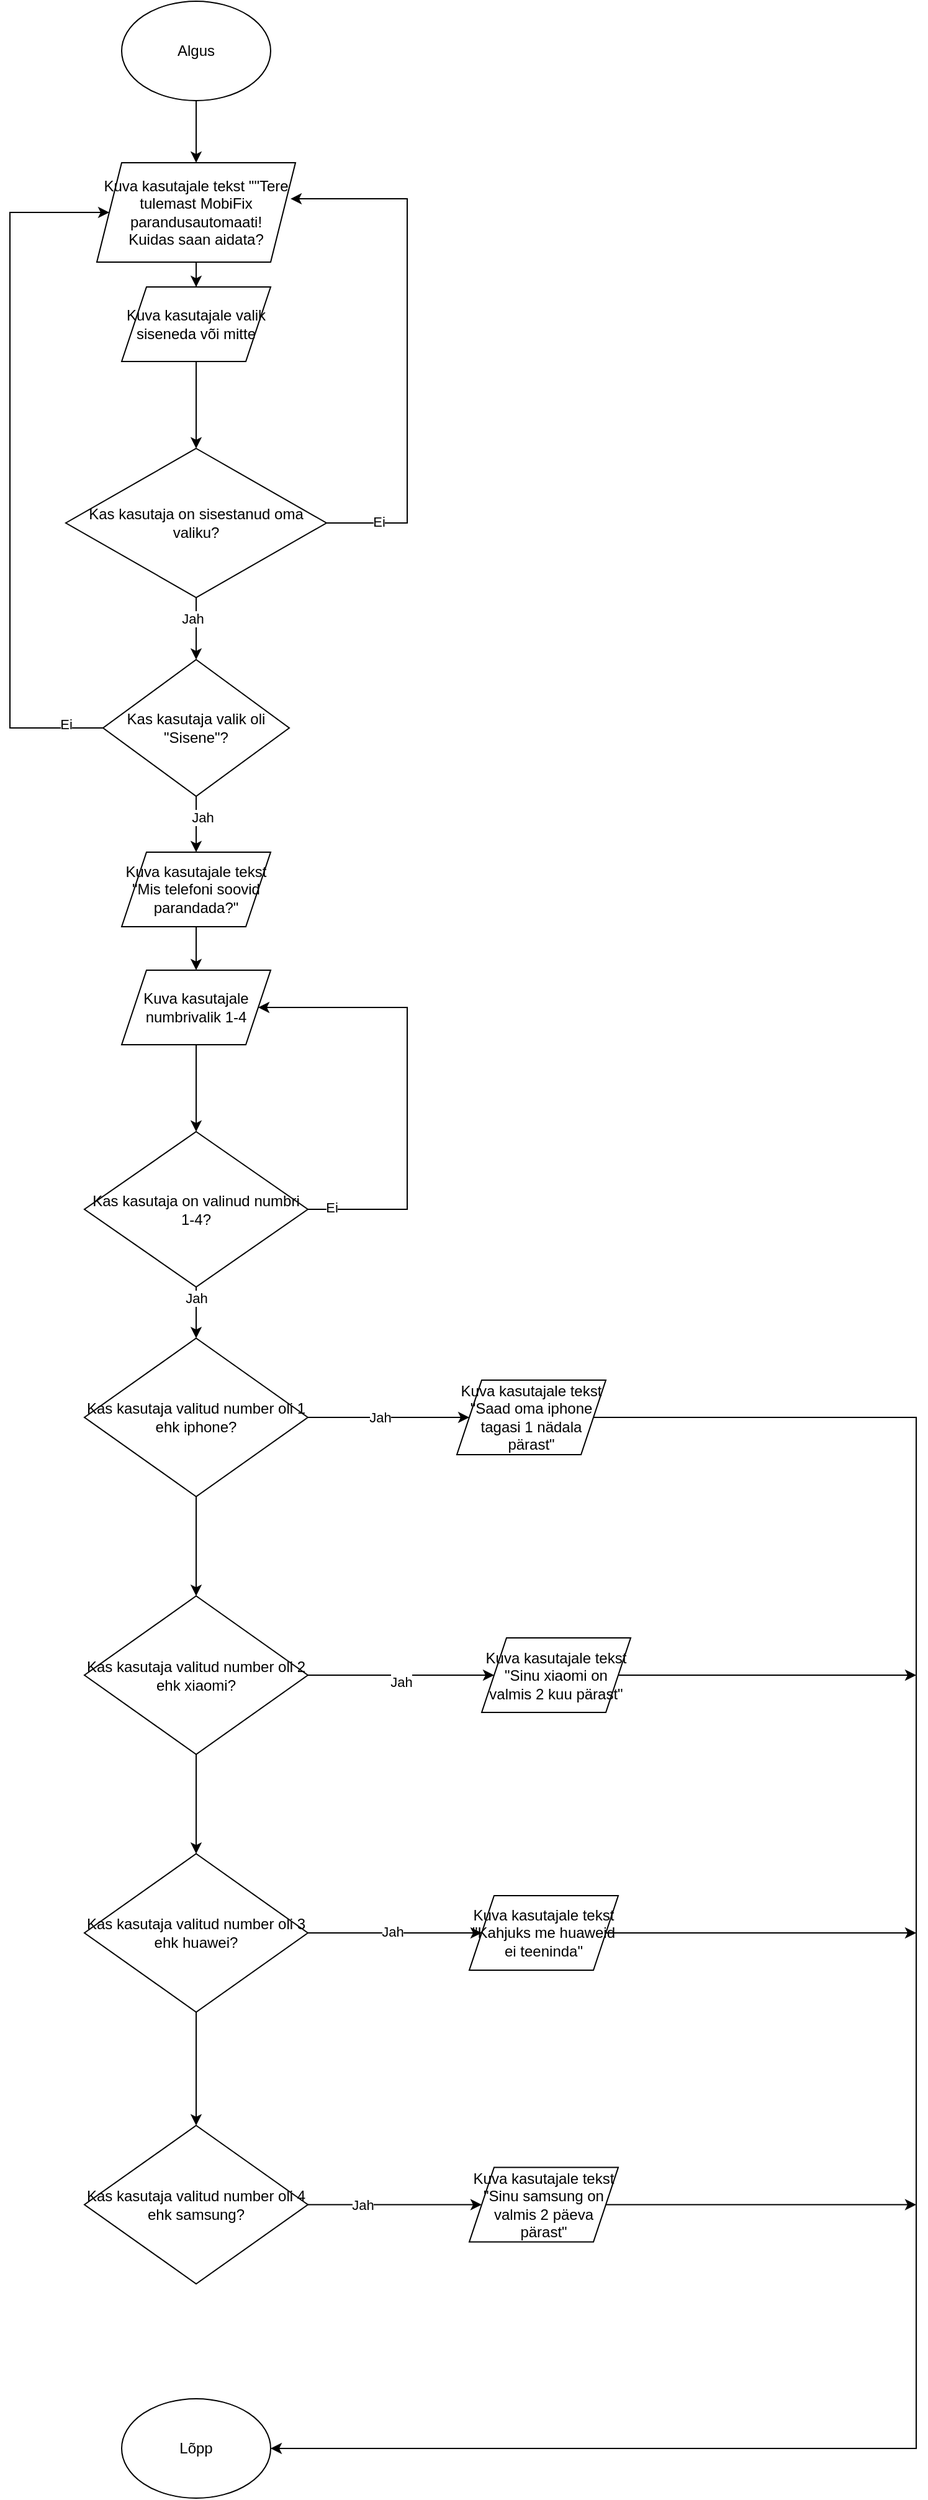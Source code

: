 <mxfile version="28.2.5">
  <diagram id="C5RBs43oDa-KdzZeNtuy" name="Page-1">
    <mxGraphModel dx="784" dy="1192" grid="1" gridSize="10" guides="1" tooltips="1" connect="1" arrows="1" fold="1" page="1" pageScale="1" pageWidth="827" pageHeight="1169" math="0" shadow="0">
      <root>
        <mxCell id="WIyWlLk6GJQsqaUBKTNV-0" />
        <mxCell id="WIyWlLk6GJQsqaUBKTNV-1" parent="WIyWlLk6GJQsqaUBKTNV-0" />
        <mxCell id="yFWr5r5O4Ta9GDU30OVd-38" style="edgeStyle=orthogonalEdgeStyle;rounded=0;orthogonalLoop=1;jettySize=auto;html=1;entryX=0.5;entryY=0;entryDx=0;entryDy=0;" parent="WIyWlLk6GJQsqaUBKTNV-1" target="yFWr5r5O4Ta9GDU30OVd-37" edge="1">
          <mxGeometry relative="1" as="geometry">
            <Array as="points">
              <mxPoint x="100" y="1045" />
              <mxPoint x="100" y="2250" />
            </Array>
            <mxPoint x="295" y="1045" as="sourcePoint" />
          </mxGeometry>
        </mxCell>
        <mxCell id="yFWr5r5O4Ta9GDU30OVd-33" style="edgeStyle=orthogonalEdgeStyle;rounded=0;orthogonalLoop=1;jettySize=auto;html=1;entryX=0.982;entryY=0.445;entryDx=0;entryDy=0;entryPerimeter=0;" parent="WIyWlLk6GJQsqaUBKTNV-1" source="yFWr5r5O4Ta9GDU30OVd-30" edge="1">
          <mxGeometry relative="1" as="geometry">
            <Array as="points">
              <mxPoint x="610" y="2149" />
              <mxPoint x="610" y="1039" />
            </Array>
            <mxPoint x="461.94" y="1038.95" as="targetPoint" />
          </mxGeometry>
        </mxCell>
        <mxCell id="LUB-QtZCNcjHioPMAko--2" value="" style="edgeStyle=orthogonalEdgeStyle;rounded=0;orthogonalLoop=1;jettySize=auto;html=1;" edge="1" parent="WIyWlLk6GJQsqaUBKTNV-1" source="LUB-QtZCNcjHioPMAko--0" target="LUB-QtZCNcjHioPMAko--1">
          <mxGeometry relative="1" as="geometry" />
        </mxCell>
        <mxCell id="LUB-QtZCNcjHioPMAko--0" value="Algus" style="ellipse;whiteSpace=wrap;html=1;" vertex="1" parent="WIyWlLk6GJQsqaUBKTNV-1">
          <mxGeometry x="320" y="60" width="120" height="80" as="geometry" />
        </mxCell>
        <mxCell id="LUB-QtZCNcjHioPMAko--49" value="" style="edgeStyle=orthogonalEdgeStyle;rounded=0;orthogonalLoop=1;jettySize=auto;html=1;" edge="1" parent="WIyWlLk6GJQsqaUBKTNV-1" source="LUB-QtZCNcjHioPMAko--1" target="LUB-QtZCNcjHioPMAko--48">
          <mxGeometry relative="1" as="geometry" />
        </mxCell>
        <mxCell id="LUB-QtZCNcjHioPMAko--1" value="Kuva kasutajale tekst &quot;&quot;Tere tulemast MobiFix parandusautomaati!&lt;div&gt;Kuidas saan aidata?&lt;/div&gt;" style="shape=parallelogram;perimeter=parallelogramPerimeter;whiteSpace=wrap;html=1;fixedSize=1;" vertex="1" parent="WIyWlLk6GJQsqaUBKTNV-1">
          <mxGeometry x="300" y="190" width="160" height="80" as="geometry" />
        </mxCell>
        <mxCell id="LUB-QtZCNcjHioPMAko--10" value="" style="edgeStyle=orthogonalEdgeStyle;rounded=0;orthogonalLoop=1;jettySize=auto;html=1;" edge="1" parent="WIyWlLk6GJQsqaUBKTNV-1" source="LUB-QtZCNcjHioPMAko--5" target="LUB-QtZCNcjHioPMAko--9">
          <mxGeometry relative="1" as="geometry" />
        </mxCell>
        <mxCell id="LUB-QtZCNcjHioPMAko--11" value="Jah" style="edgeLabel;html=1;align=center;verticalAlign=middle;resizable=0;points=[];" vertex="1" connectable="0" parent="LUB-QtZCNcjHioPMAko--10">
          <mxGeometry x="-0.34" y="-3" relative="1" as="geometry">
            <mxPoint as="offset" />
          </mxGeometry>
        </mxCell>
        <mxCell id="LUB-QtZCNcjHioPMAko--5" value="Kas kasutaja on sisestanud oma valiku?" style="rhombus;whiteSpace=wrap;html=1;" vertex="1" parent="WIyWlLk6GJQsqaUBKTNV-1">
          <mxGeometry x="275" y="420" width="210" height="120" as="geometry" />
        </mxCell>
        <mxCell id="LUB-QtZCNcjHioPMAko--7" style="edgeStyle=orthogonalEdgeStyle;rounded=0;orthogonalLoop=1;jettySize=auto;html=1;entryX=0.975;entryY=0.363;entryDx=0;entryDy=0;entryPerimeter=0;" edge="1" parent="WIyWlLk6GJQsqaUBKTNV-1" source="LUB-QtZCNcjHioPMAko--5" target="LUB-QtZCNcjHioPMAko--1">
          <mxGeometry relative="1" as="geometry">
            <Array as="points">
              <mxPoint x="550" y="480" />
              <mxPoint x="550" y="219" />
            </Array>
          </mxGeometry>
        </mxCell>
        <mxCell id="LUB-QtZCNcjHioPMAko--8" value="Ei" style="edgeLabel;html=1;align=center;verticalAlign=middle;resizable=0;points=[];" vertex="1" connectable="0" parent="LUB-QtZCNcjHioPMAko--7">
          <mxGeometry x="-0.8" y="1" relative="1" as="geometry">
            <mxPoint as="offset" />
          </mxGeometry>
        </mxCell>
        <mxCell id="LUB-QtZCNcjHioPMAko--12" style="edgeStyle=orthogonalEdgeStyle;rounded=0;orthogonalLoop=1;jettySize=auto;html=1;entryX=0;entryY=0.5;entryDx=0;entryDy=0;" edge="1" parent="WIyWlLk6GJQsqaUBKTNV-1" source="LUB-QtZCNcjHioPMAko--9" target="LUB-QtZCNcjHioPMAko--1">
          <mxGeometry relative="1" as="geometry">
            <Array as="points">
              <mxPoint x="230" y="645" />
              <mxPoint x="230" y="230" />
            </Array>
          </mxGeometry>
        </mxCell>
        <mxCell id="LUB-QtZCNcjHioPMAko--13" value="Ei" style="edgeLabel;html=1;align=center;verticalAlign=middle;resizable=0;points=[];" vertex="1" connectable="0" parent="LUB-QtZCNcjHioPMAko--12">
          <mxGeometry x="-0.894" y="-3" relative="1" as="geometry">
            <mxPoint as="offset" />
          </mxGeometry>
        </mxCell>
        <mxCell id="LUB-QtZCNcjHioPMAko--15" value="" style="edgeStyle=orthogonalEdgeStyle;rounded=0;orthogonalLoop=1;jettySize=auto;html=1;" edge="1" parent="WIyWlLk6GJQsqaUBKTNV-1" source="LUB-QtZCNcjHioPMAko--9" target="LUB-QtZCNcjHioPMAko--14">
          <mxGeometry relative="1" as="geometry" />
        </mxCell>
        <mxCell id="LUB-QtZCNcjHioPMAko--51" value="Jah" style="edgeLabel;html=1;align=center;verticalAlign=middle;resizable=0;points=[];" vertex="1" connectable="0" parent="LUB-QtZCNcjHioPMAko--15">
          <mxGeometry x="-0.244" y="5" relative="1" as="geometry">
            <mxPoint as="offset" />
          </mxGeometry>
        </mxCell>
        <mxCell id="LUB-QtZCNcjHioPMAko--9" value="Kas kasutaja valik oli &quot;Sisene&quot;?" style="rhombus;whiteSpace=wrap;html=1;" vertex="1" parent="WIyWlLk6GJQsqaUBKTNV-1">
          <mxGeometry x="305" y="590" width="150" height="110" as="geometry" />
        </mxCell>
        <mxCell id="LUB-QtZCNcjHioPMAko--60" value="" style="edgeStyle=orthogonalEdgeStyle;rounded=0;orthogonalLoop=1;jettySize=auto;html=1;" edge="1" parent="WIyWlLk6GJQsqaUBKTNV-1" source="LUB-QtZCNcjHioPMAko--14" target="LUB-QtZCNcjHioPMAko--57">
          <mxGeometry relative="1" as="geometry" />
        </mxCell>
        <mxCell id="LUB-QtZCNcjHioPMAko--14" value="Kuva kasutajale tekst&lt;div&gt;&quot;Mis telefoni soovid parandada?&quot;&lt;/div&gt;" style="shape=parallelogram;perimeter=parallelogramPerimeter;whiteSpace=wrap;html=1;fixedSize=1;" vertex="1" parent="WIyWlLk6GJQsqaUBKTNV-1">
          <mxGeometry x="320" y="745" width="120" height="60" as="geometry" />
        </mxCell>
        <mxCell id="LUB-QtZCNcjHioPMAko--21" value="" style="edgeStyle=orthogonalEdgeStyle;rounded=0;orthogonalLoop=1;jettySize=auto;html=1;" edge="1" parent="WIyWlLk6GJQsqaUBKTNV-1" source="LUB-QtZCNcjHioPMAko--16" target="LUB-QtZCNcjHioPMAko--20">
          <mxGeometry relative="1" as="geometry" />
        </mxCell>
        <mxCell id="LUB-QtZCNcjHioPMAko--65" value="Jah" style="edgeLabel;html=1;align=center;verticalAlign=middle;resizable=0;points=[];" vertex="1" connectable="0" parent="LUB-QtZCNcjHioPMAko--21">
          <mxGeometry x="-0.564" relative="1" as="geometry">
            <mxPoint as="offset" />
          </mxGeometry>
        </mxCell>
        <mxCell id="LUB-QtZCNcjHioPMAko--63" style="edgeStyle=orthogonalEdgeStyle;rounded=0;orthogonalLoop=1;jettySize=auto;html=1;entryX=1;entryY=0.5;entryDx=0;entryDy=0;" edge="1" parent="WIyWlLk6GJQsqaUBKTNV-1" source="LUB-QtZCNcjHioPMAko--16" target="LUB-QtZCNcjHioPMAko--57">
          <mxGeometry relative="1" as="geometry">
            <Array as="points">
              <mxPoint x="550" y="1033" />
              <mxPoint x="550" y="870" />
            </Array>
          </mxGeometry>
        </mxCell>
        <mxCell id="LUB-QtZCNcjHioPMAko--64" value="Ei" style="edgeLabel;html=1;align=center;verticalAlign=middle;resizable=0;points=[];" vertex="1" connectable="0" parent="LUB-QtZCNcjHioPMAko--63">
          <mxGeometry x="-0.895" y="3" relative="1" as="geometry">
            <mxPoint y="1" as="offset" />
          </mxGeometry>
        </mxCell>
        <mxCell id="LUB-QtZCNcjHioPMAko--16" value="Kas kasutaja on valinud numbri 1-4?" style="rhombus;whiteSpace=wrap;html=1;" vertex="1" parent="WIyWlLk6GJQsqaUBKTNV-1">
          <mxGeometry x="290" y="970" width="180" height="125" as="geometry" />
        </mxCell>
        <mxCell id="LUB-QtZCNcjHioPMAko--26" value="" style="edgeStyle=orthogonalEdgeStyle;rounded=0;orthogonalLoop=1;jettySize=auto;html=1;" edge="1" parent="WIyWlLk6GJQsqaUBKTNV-1" source="LUB-QtZCNcjHioPMAko--20" target="LUB-QtZCNcjHioPMAko--25">
          <mxGeometry relative="1" as="geometry" />
        </mxCell>
        <mxCell id="LUB-QtZCNcjHioPMAko--40" value="" style="edgeStyle=orthogonalEdgeStyle;rounded=0;orthogonalLoop=1;jettySize=auto;html=1;" edge="1" parent="WIyWlLk6GJQsqaUBKTNV-1" source="LUB-QtZCNcjHioPMAko--20" target="LUB-QtZCNcjHioPMAko--22">
          <mxGeometry relative="1" as="geometry" />
        </mxCell>
        <mxCell id="LUB-QtZCNcjHioPMAko--41" value="Jah" style="edgeLabel;html=1;align=center;verticalAlign=middle;resizable=0;points=[];" vertex="1" connectable="0" parent="LUB-QtZCNcjHioPMAko--40">
          <mxGeometry x="-0.116" relative="1" as="geometry">
            <mxPoint as="offset" />
          </mxGeometry>
        </mxCell>
        <mxCell id="LUB-QtZCNcjHioPMAko--20" value="Kas kasutaja valitud number oli 1 ehk iphone?" style="rhombus;whiteSpace=wrap;html=1;" vertex="1" parent="WIyWlLk6GJQsqaUBKTNV-1">
          <mxGeometry x="290" y="1136.25" width="180" height="127.5" as="geometry" />
        </mxCell>
        <mxCell id="LUB-QtZCNcjHioPMAko--67" style="edgeStyle=orthogonalEdgeStyle;rounded=0;orthogonalLoop=1;jettySize=auto;html=1;entryX=1;entryY=0.5;entryDx=0;entryDy=0;" edge="1" parent="WIyWlLk6GJQsqaUBKTNV-1" source="LUB-QtZCNcjHioPMAko--22" target="LUB-QtZCNcjHioPMAko--47">
          <mxGeometry relative="1" as="geometry">
            <Array as="points">
              <mxPoint x="960" y="1200" />
              <mxPoint x="960" y="2030" />
            </Array>
          </mxGeometry>
        </mxCell>
        <mxCell id="LUB-QtZCNcjHioPMAko--22" value="Kuva kasutajale tekst&lt;div&gt;&quot;Saad oma iphone tagasi 1 nädala pärast&quot;&lt;/div&gt;" style="shape=parallelogram;perimeter=parallelogramPerimeter;whiteSpace=wrap;html=1;fixedSize=1;" vertex="1" parent="WIyWlLk6GJQsqaUBKTNV-1">
          <mxGeometry x="590" y="1170" width="120" height="60" as="geometry" />
        </mxCell>
        <mxCell id="LUB-QtZCNcjHioPMAko--31" value="" style="edgeStyle=orthogonalEdgeStyle;rounded=0;orthogonalLoop=1;jettySize=auto;html=1;" edge="1" parent="WIyWlLk6GJQsqaUBKTNV-1" source="LUB-QtZCNcjHioPMAko--25" target="LUB-QtZCNcjHioPMAko--30">
          <mxGeometry relative="1" as="geometry" />
        </mxCell>
        <mxCell id="LUB-QtZCNcjHioPMAko--58" style="edgeStyle=orthogonalEdgeStyle;rounded=0;orthogonalLoop=1;jettySize=auto;html=1;" edge="1" parent="WIyWlLk6GJQsqaUBKTNV-1" source="LUB-QtZCNcjHioPMAko--25" target="LUB-QtZCNcjHioPMAko--27">
          <mxGeometry relative="1" as="geometry" />
        </mxCell>
        <mxCell id="LUB-QtZCNcjHioPMAko--59" value="Jah" style="edgeLabel;html=1;align=center;verticalAlign=middle;resizable=0;points=[];" vertex="1" connectable="0" parent="LUB-QtZCNcjHioPMAko--58">
          <mxGeometry x="-0.011" y="-4" relative="1" as="geometry">
            <mxPoint x="1" y="1" as="offset" />
          </mxGeometry>
        </mxCell>
        <mxCell id="LUB-QtZCNcjHioPMAko--25" value="Kas kasutaja valitud number oli 2 ehk xiaomi?" style="rhombus;whiteSpace=wrap;html=1;" vertex="1" parent="WIyWlLk6GJQsqaUBKTNV-1">
          <mxGeometry x="290" y="1343.75" width="180" height="127.5" as="geometry" />
        </mxCell>
        <mxCell id="LUB-QtZCNcjHioPMAko--68" style="edgeStyle=orthogonalEdgeStyle;rounded=0;orthogonalLoop=1;jettySize=auto;html=1;" edge="1" parent="WIyWlLk6GJQsqaUBKTNV-1" source="LUB-QtZCNcjHioPMAko--27">
          <mxGeometry relative="1" as="geometry">
            <mxPoint x="960" y="1407.5" as="targetPoint" />
          </mxGeometry>
        </mxCell>
        <mxCell id="LUB-QtZCNcjHioPMAko--27" value="Kuva kasutajale tekst&lt;div&gt;&quot;Sinu xiaomi on valmis 2 kuu pärast&quot;&lt;/div&gt;" style="shape=parallelogram;perimeter=parallelogramPerimeter;whiteSpace=wrap;html=1;fixedSize=1;" vertex="1" parent="WIyWlLk6GJQsqaUBKTNV-1">
          <mxGeometry x="610" y="1377.5" width="120" height="60" as="geometry" />
        </mxCell>
        <mxCell id="LUB-QtZCNcjHioPMAko--36" value="" style="edgeStyle=orthogonalEdgeStyle;rounded=0;orthogonalLoop=1;jettySize=auto;html=1;" edge="1" parent="WIyWlLk6GJQsqaUBKTNV-1" source="LUB-QtZCNcjHioPMAko--30" target="LUB-QtZCNcjHioPMAko--35">
          <mxGeometry relative="1" as="geometry" />
        </mxCell>
        <mxCell id="LUB-QtZCNcjHioPMAko--45" value="" style="edgeStyle=orthogonalEdgeStyle;rounded=0;orthogonalLoop=1;jettySize=auto;html=1;" edge="1" parent="WIyWlLk6GJQsqaUBKTNV-1" source="LUB-QtZCNcjHioPMAko--30" target="LUB-QtZCNcjHioPMAko--32">
          <mxGeometry relative="1" as="geometry" />
        </mxCell>
        <mxCell id="LUB-QtZCNcjHioPMAko--46" value="Jah" style="edgeLabel;html=1;align=center;verticalAlign=middle;resizable=0;points=[];" vertex="1" connectable="0" parent="LUB-QtZCNcjHioPMAko--45">
          <mxGeometry x="-0.033" y="1" relative="1" as="geometry">
            <mxPoint as="offset" />
          </mxGeometry>
        </mxCell>
        <mxCell id="LUB-QtZCNcjHioPMAko--30" value="Kas kasutaja valitud number oli 3 ehk huawei?" style="rhombus;whiteSpace=wrap;html=1;" vertex="1" parent="WIyWlLk6GJQsqaUBKTNV-1">
          <mxGeometry x="290" y="1551.25" width="180" height="127.5" as="geometry" />
        </mxCell>
        <mxCell id="LUB-QtZCNcjHioPMAko--69" style="edgeStyle=orthogonalEdgeStyle;rounded=0;orthogonalLoop=1;jettySize=auto;html=1;" edge="1" parent="WIyWlLk6GJQsqaUBKTNV-1" source="LUB-QtZCNcjHioPMAko--32">
          <mxGeometry relative="1" as="geometry">
            <mxPoint x="960" y="1615" as="targetPoint" />
          </mxGeometry>
        </mxCell>
        <mxCell id="LUB-QtZCNcjHioPMAko--32" value="Kuva kasutajale tekst &quot;Kahjuks me huaweid ei teeninda&quot;" style="shape=parallelogram;perimeter=parallelogramPerimeter;whiteSpace=wrap;html=1;fixedSize=1;" vertex="1" parent="WIyWlLk6GJQsqaUBKTNV-1">
          <mxGeometry x="600" y="1585" width="120" height="60" as="geometry" />
        </mxCell>
        <mxCell id="LUB-QtZCNcjHioPMAko--43" value="" style="edgeStyle=orthogonalEdgeStyle;rounded=0;orthogonalLoop=1;jettySize=auto;html=1;" edge="1" parent="WIyWlLk6GJQsqaUBKTNV-1" source="LUB-QtZCNcjHioPMAko--35" target="LUB-QtZCNcjHioPMAko--42">
          <mxGeometry relative="1" as="geometry" />
        </mxCell>
        <mxCell id="LUB-QtZCNcjHioPMAko--44" value="Jah" style="edgeLabel;html=1;align=center;verticalAlign=middle;resizable=0;points=[];" vertex="1" connectable="0" parent="LUB-QtZCNcjHioPMAko--43">
          <mxGeometry x="-0.382" relative="1" as="geometry">
            <mxPoint as="offset" />
          </mxGeometry>
        </mxCell>
        <mxCell id="LUB-QtZCNcjHioPMAko--35" value="Kas kasutaja valitud number oli 4 ehk samsung?" style="rhombus;whiteSpace=wrap;html=1;" vertex="1" parent="WIyWlLk6GJQsqaUBKTNV-1">
          <mxGeometry x="290" y="1770" width="180" height="127.5" as="geometry" />
        </mxCell>
        <mxCell id="LUB-QtZCNcjHioPMAko--70" style="edgeStyle=orthogonalEdgeStyle;rounded=0;orthogonalLoop=1;jettySize=auto;html=1;" edge="1" parent="WIyWlLk6GJQsqaUBKTNV-1" source="LUB-QtZCNcjHioPMAko--42">
          <mxGeometry relative="1" as="geometry">
            <mxPoint x="960" y="1833.75" as="targetPoint" />
          </mxGeometry>
        </mxCell>
        <mxCell id="LUB-QtZCNcjHioPMAko--42" value="Kuva kasutajale tekst&lt;div&gt;&quot;Sinu samsung on valmis 2 päeva pärast&quot;&lt;/div&gt;" style="shape=parallelogram;perimeter=parallelogramPerimeter;whiteSpace=wrap;html=1;fixedSize=1;" vertex="1" parent="WIyWlLk6GJQsqaUBKTNV-1">
          <mxGeometry x="600" y="1803.75" width="120" height="60" as="geometry" />
        </mxCell>
        <mxCell id="LUB-QtZCNcjHioPMAko--47" value="Lõpp" style="ellipse;whiteSpace=wrap;html=1;" vertex="1" parent="WIyWlLk6GJQsqaUBKTNV-1">
          <mxGeometry x="320" y="1990" width="120" height="80" as="geometry" />
        </mxCell>
        <mxCell id="LUB-QtZCNcjHioPMAko--50" value="" style="edgeStyle=orthogonalEdgeStyle;rounded=0;orthogonalLoop=1;jettySize=auto;html=1;" edge="1" parent="WIyWlLk6GJQsqaUBKTNV-1" source="LUB-QtZCNcjHioPMAko--48" target="LUB-QtZCNcjHioPMAko--5">
          <mxGeometry relative="1" as="geometry" />
        </mxCell>
        <mxCell id="LUB-QtZCNcjHioPMAko--48" value="Kuva kasutajale valik siseneda või mitte" style="shape=parallelogram;perimeter=parallelogramPerimeter;whiteSpace=wrap;html=1;fixedSize=1;" vertex="1" parent="WIyWlLk6GJQsqaUBKTNV-1">
          <mxGeometry x="320" y="290" width="120" height="60" as="geometry" />
        </mxCell>
        <mxCell id="LUB-QtZCNcjHioPMAko--61" value="" style="edgeStyle=orthogonalEdgeStyle;rounded=0;orthogonalLoop=1;jettySize=auto;html=1;" edge="1" parent="WIyWlLk6GJQsqaUBKTNV-1" source="LUB-QtZCNcjHioPMAko--57" target="LUB-QtZCNcjHioPMAko--16">
          <mxGeometry relative="1" as="geometry" />
        </mxCell>
        <mxCell id="LUB-QtZCNcjHioPMAko--57" value="Kuva kasutajale numbrivalik 1-4" style="shape=parallelogram;perimeter=parallelogramPerimeter;whiteSpace=wrap;html=1;fixedSize=1;" vertex="1" parent="WIyWlLk6GJQsqaUBKTNV-1">
          <mxGeometry x="320" y="840" width="120" height="60" as="geometry" />
        </mxCell>
      </root>
    </mxGraphModel>
  </diagram>
</mxfile>
